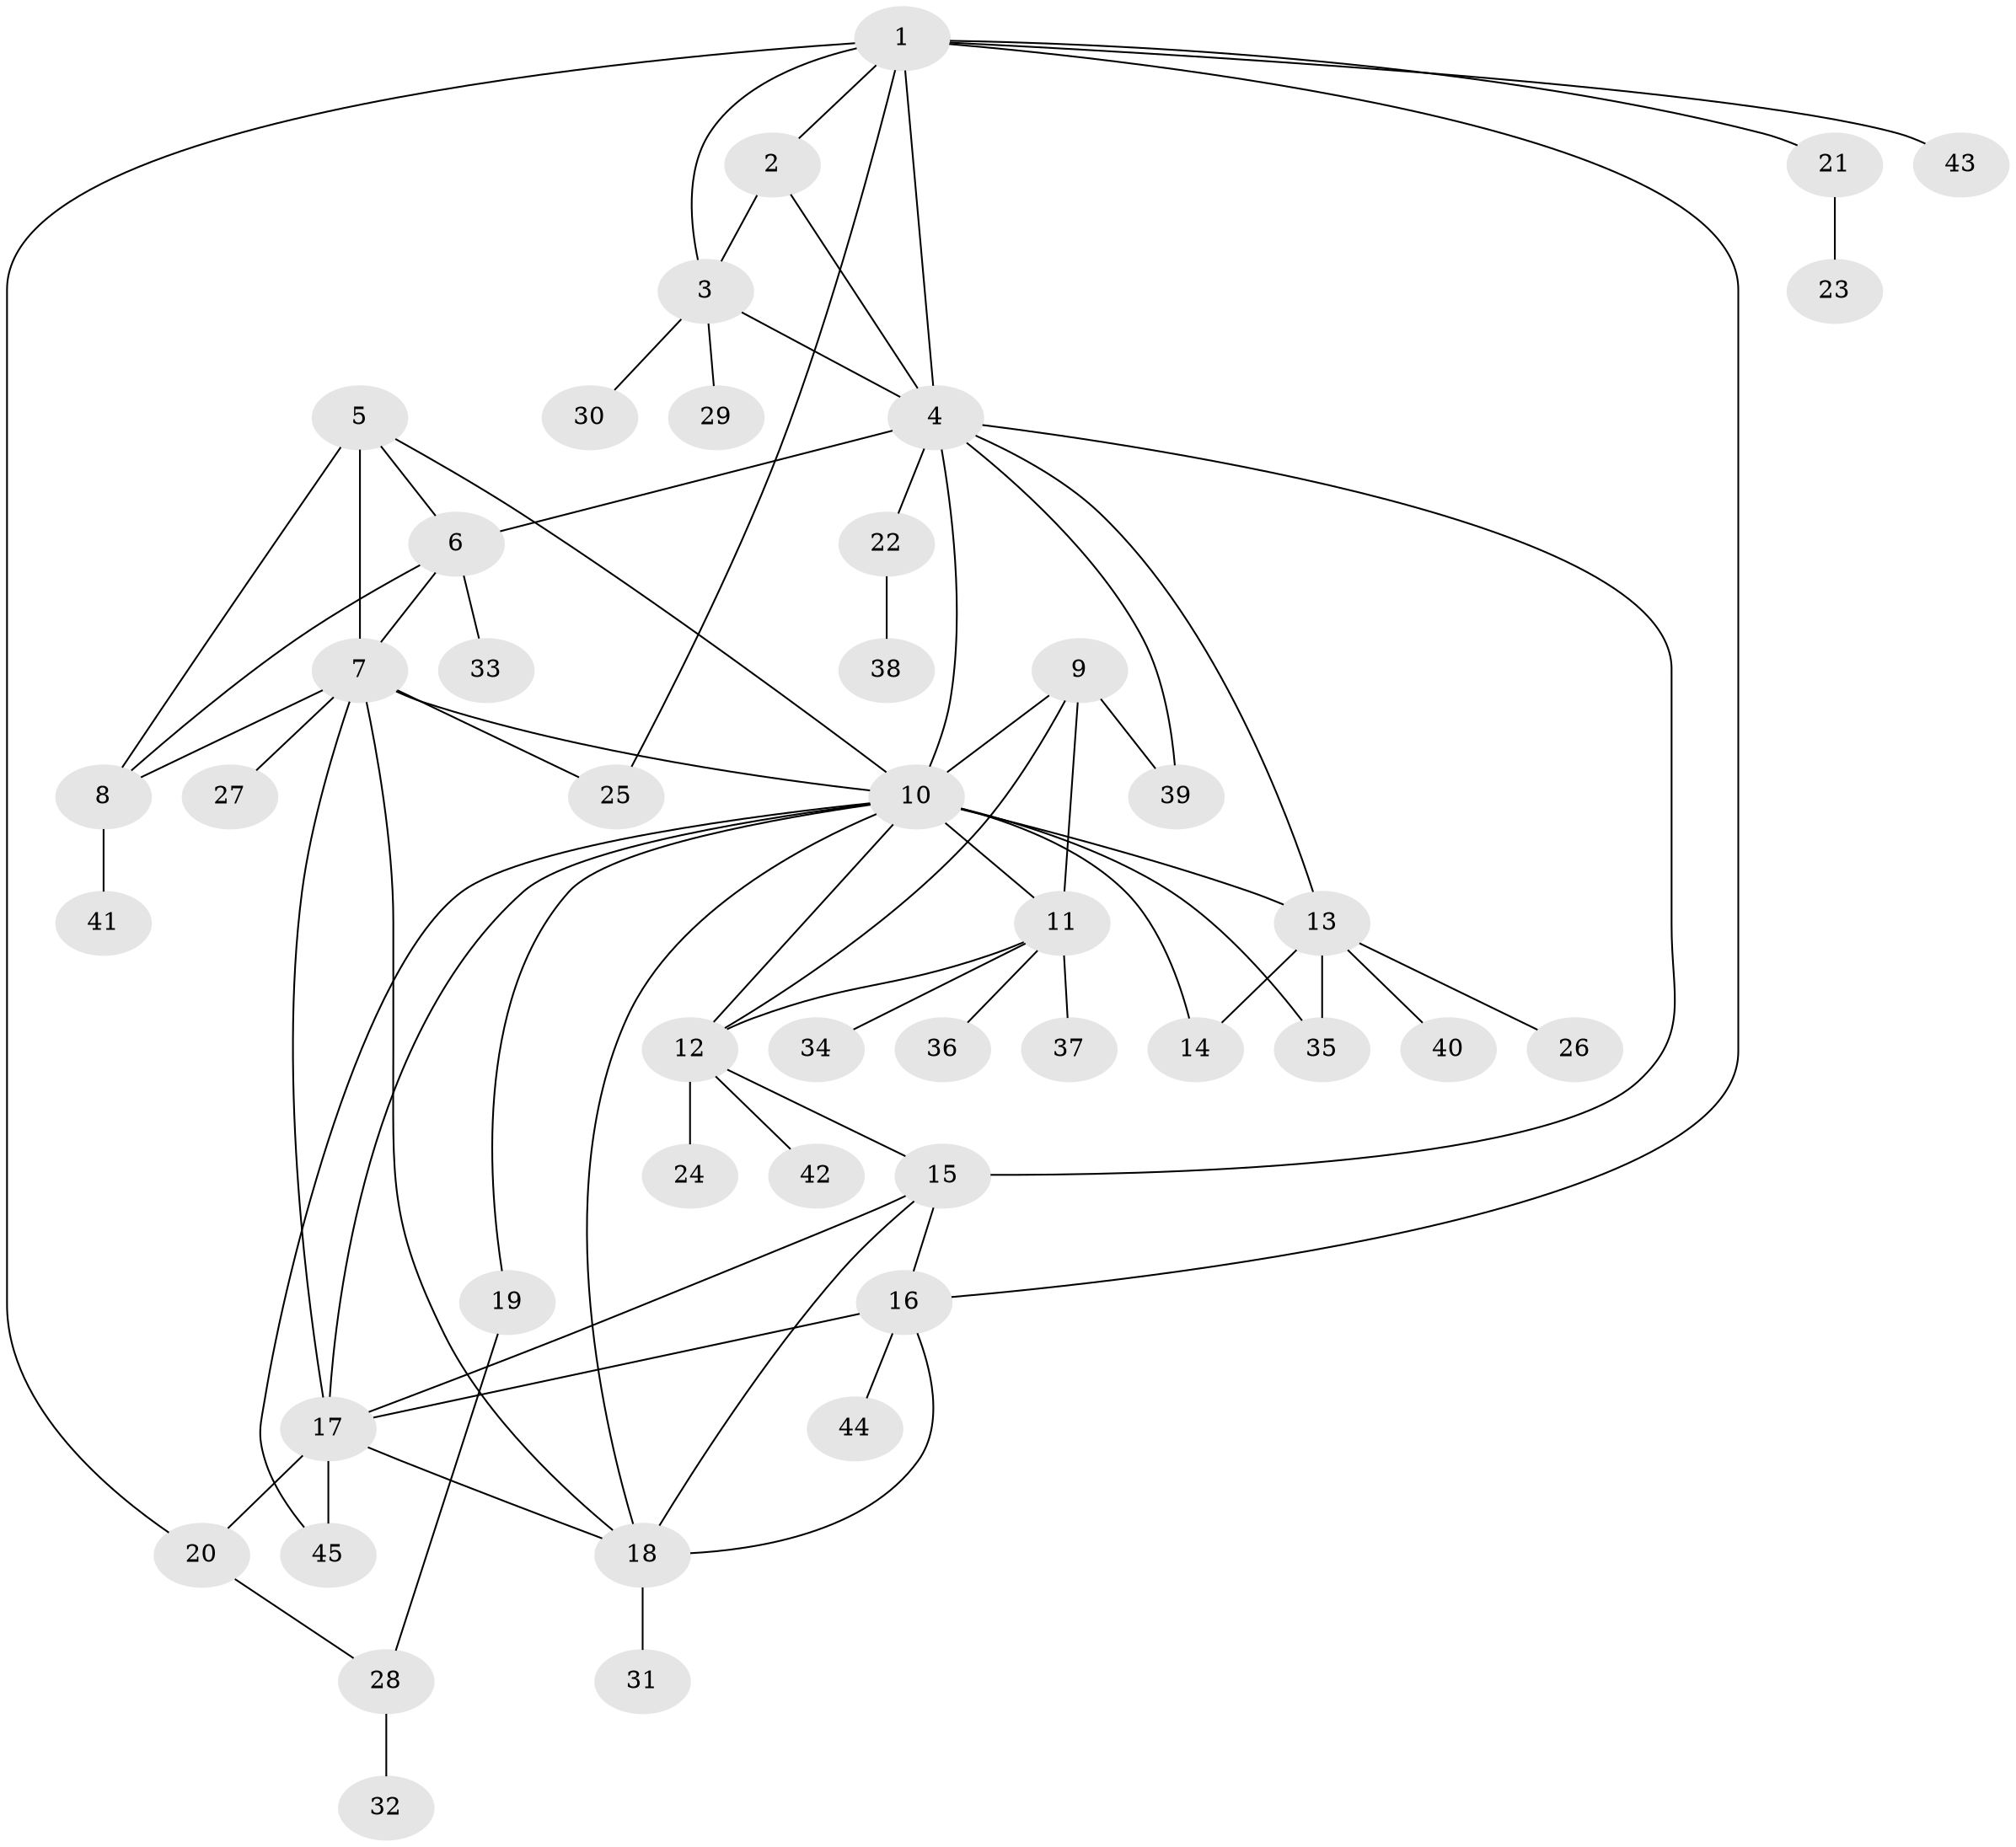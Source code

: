 // original degree distribution, {9: 0.03333333333333333, 3: 0.05555555555555555, 6: 0.03333333333333333, 10: 0.011111111111111112, 4: 0.022222222222222223, 11: 0.011111111111111112, 5: 0.05555555555555555, 7: 0.03333333333333333, 12: 0.011111111111111112, 8: 0.011111111111111112, 2: 0.2222222222222222, 1: 0.5}
// Generated by graph-tools (version 1.1) at 2025/37/03/09/25 02:37:19]
// undirected, 45 vertices, 72 edges
graph export_dot {
graph [start="1"]
  node [color=gray90,style=filled];
  1;
  2;
  3;
  4;
  5;
  6;
  7;
  8;
  9;
  10;
  11;
  12;
  13;
  14;
  15;
  16;
  17;
  18;
  19;
  20;
  21;
  22;
  23;
  24;
  25;
  26;
  27;
  28;
  29;
  30;
  31;
  32;
  33;
  34;
  35;
  36;
  37;
  38;
  39;
  40;
  41;
  42;
  43;
  44;
  45;
  1 -- 2 [weight=1.0];
  1 -- 3 [weight=1.0];
  1 -- 4 [weight=1.0];
  1 -- 16 [weight=1.0];
  1 -- 20 [weight=1.0];
  1 -- 21 [weight=1.0];
  1 -- 25 [weight=1.0];
  1 -- 43 [weight=1.0];
  2 -- 3 [weight=1.0];
  2 -- 4 [weight=1.0];
  3 -- 4 [weight=1.0];
  3 -- 29 [weight=1.0];
  3 -- 30 [weight=1.0];
  4 -- 6 [weight=1.0];
  4 -- 10 [weight=1.0];
  4 -- 13 [weight=1.0];
  4 -- 15 [weight=1.0];
  4 -- 22 [weight=1.0];
  4 -- 39 [weight=1.0];
  5 -- 6 [weight=1.0];
  5 -- 7 [weight=3.0];
  5 -- 8 [weight=1.0];
  5 -- 10 [weight=1.0];
  6 -- 7 [weight=1.0];
  6 -- 8 [weight=1.0];
  6 -- 33 [weight=1.0];
  7 -- 8 [weight=1.0];
  7 -- 10 [weight=1.0];
  7 -- 17 [weight=1.0];
  7 -- 18 [weight=1.0];
  7 -- 25 [weight=1.0];
  7 -- 27 [weight=1.0];
  8 -- 41 [weight=2.0];
  9 -- 10 [weight=1.0];
  9 -- 11 [weight=1.0];
  9 -- 12 [weight=1.0];
  9 -- 39 [weight=1.0];
  10 -- 11 [weight=1.0];
  10 -- 12 [weight=1.0];
  10 -- 13 [weight=2.0];
  10 -- 14 [weight=6.0];
  10 -- 17 [weight=1.0];
  10 -- 18 [weight=1.0];
  10 -- 19 [weight=1.0];
  10 -- 35 [weight=1.0];
  10 -- 45 [weight=1.0];
  11 -- 12 [weight=1.0];
  11 -- 34 [weight=1.0];
  11 -- 36 [weight=1.0];
  11 -- 37 [weight=1.0];
  12 -- 15 [weight=1.0];
  12 -- 24 [weight=6.0];
  12 -- 42 [weight=1.0];
  13 -- 14 [weight=1.0];
  13 -- 26 [weight=1.0];
  13 -- 35 [weight=2.0];
  13 -- 40 [weight=1.0];
  15 -- 16 [weight=1.0];
  15 -- 17 [weight=1.0];
  15 -- 18 [weight=1.0];
  16 -- 17 [weight=1.0];
  16 -- 18 [weight=1.0];
  16 -- 44 [weight=2.0];
  17 -- 18 [weight=2.0];
  17 -- 20 [weight=1.0];
  17 -- 45 [weight=1.0];
  18 -- 31 [weight=2.0];
  19 -- 28 [weight=1.0];
  20 -- 28 [weight=1.0];
  21 -- 23 [weight=1.0];
  22 -- 38 [weight=1.0];
  28 -- 32 [weight=2.0];
}
